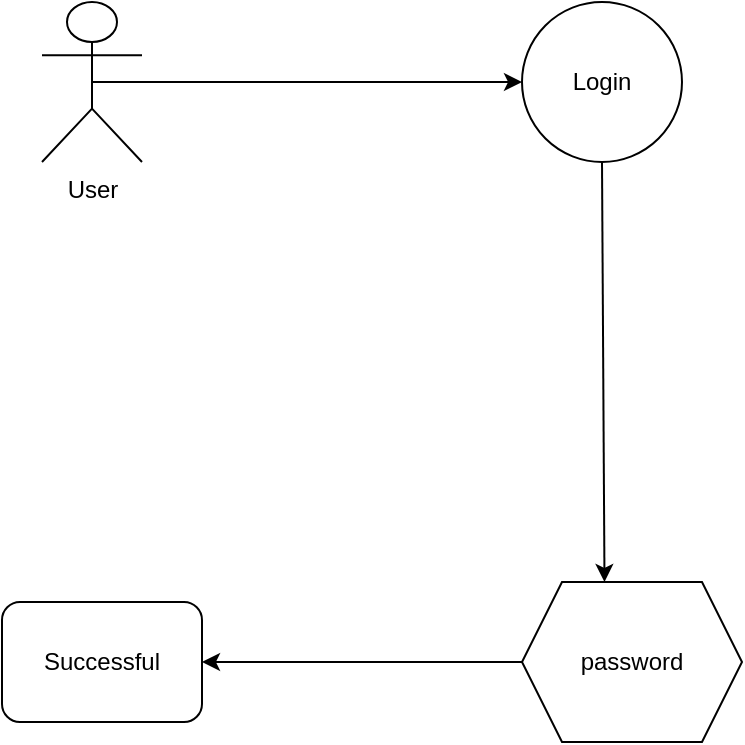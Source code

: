 <mxfile>
    <diagram id="o_PXRCCizyxhmAPrbqGo" name="Page-1">
        <mxGraphModel dx="667" dy="132" grid="1" gridSize="10" guides="1" tooltips="1" connect="1" arrows="1" fold="1" page="0" pageScale="1" pageWidth="850" pageHeight="1100" math="0" shadow="0">
            <root>
                <mxCell id="0"/>
                <mxCell id="1" parent="0"/>
                <mxCell id="24" style="edgeStyle=none;curved=1;html=1;exitX=0.5;exitY=0.5;exitDx=0;exitDy=0;exitPerimeter=0;entryX=0;entryY=0.5;entryDx=0;entryDy=0;" edge="1" parent="1" source="16" target="19">
                    <mxGeometry relative="1" as="geometry"/>
                </mxCell>
                <mxCell id="16" value="User" style="shape=umlActor;verticalLabelPosition=bottom;verticalAlign=top;html=1;outlineConnect=0;" vertex="1" parent="1">
                    <mxGeometry x="200" y="430" width="50" height="80" as="geometry"/>
                </mxCell>
                <mxCell id="25" style="edgeStyle=none;curved=1;html=1;exitX=0.5;exitY=1;exitDx=0;exitDy=0;entryX=0.375;entryY=0;entryDx=0;entryDy=0;" edge="1" parent="1" source="19" target="21">
                    <mxGeometry relative="1" as="geometry"/>
                </mxCell>
                <mxCell id="19" value="Login" style="ellipse;whiteSpace=wrap;html=1;aspect=fixed;" vertex="1" parent="1">
                    <mxGeometry x="440" y="430" width="80" height="80" as="geometry"/>
                </mxCell>
                <mxCell id="26" style="edgeStyle=none;curved=1;html=1;exitX=0;exitY=0.5;exitDx=0;exitDy=0;entryX=1;entryY=0.5;entryDx=0;entryDy=0;" edge="1" parent="1" source="21" target="22">
                    <mxGeometry relative="1" as="geometry"/>
                </mxCell>
                <mxCell id="21" value="password" style="shape=hexagon;perimeter=hexagonPerimeter2;whiteSpace=wrap;html=1;fixedSize=1;" vertex="1" parent="1">
                    <mxGeometry x="440" y="720" width="110" height="80" as="geometry"/>
                </mxCell>
                <mxCell id="22" value="Successful" style="rounded=1;whiteSpace=wrap;html=1;" vertex="1" parent="1">
                    <mxGeometry x="180" y="730" width="100" height="60" as="geometry"/>
                </mxCell>
            </root>
        </mxGraphModel>
    </diagram>
</mxfile>